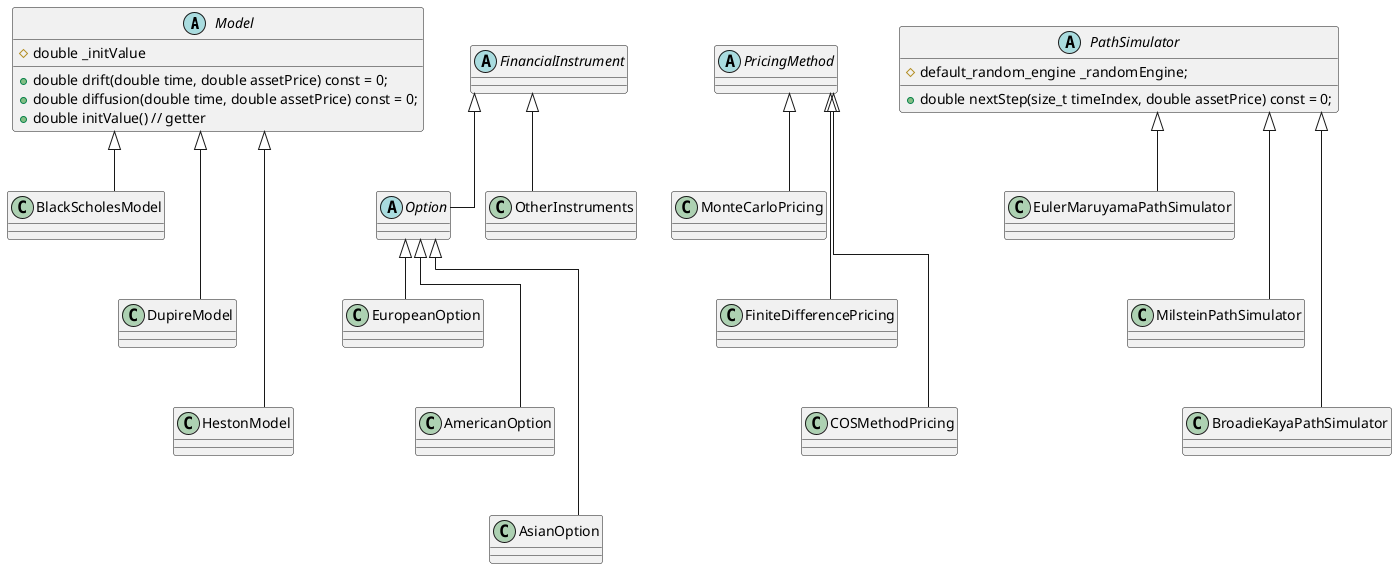 @startuml
top to bottom direction
skinparam linetype ortho

' ===== Model Hierarchy =====
abstract class Model {
    +double drift(double time, double assetPrice) const = 0;
    +double diffusion(double time, double assetPrice) const = 0;
    +double initValue() // getter
    #double _initValue
}
class BlackScholesModel
class DupireModel
class HestonModel

BlackScholesModel --|> Model
DupireModel       --|> Model
HestonModel       --|> Model

' Force vertical stacking for Model group
Model -[hidden]down- BlackScholesModel
BlackScholesModel -[hidden]down- DupireModel
DupireModel -[hidden]down- HestonModel

' ===== Financial Instrument Hierarchy =====
abstract class FinancialInstrument
abstract class Option
class EuropeanOption
class AmericanOption
class AsianOption
class OtherInstruments

FinancialInstrument <|-- Option
FinancialInstrument <|-- OtherInstruments
EuropeanOption --|> Option
AmericanOption --|> Option
AsianOption    --|> Option

' Force vertical stacking for FinancialInstrument group
FinancialInstrument -[hidden]down- Option
FinancialInstrument -[hidden]down- OtherInstruments
Option -[hidden]down- EuropeanOption
EuropeanOption -[hidden]down- AmericanOption
AmericanOption -[hidden]down- AsianOption

' ===== Pricing Method Hierarchy =====
abstract class PricingMethod
class MonteCarloPricing
class FiniteDifferencePricing
class COSMethodPricing

MonteCarloPricing       --|> PricingMethod
FiniteDifferencePricing --|> PricingMethod
COSMethodPricing        --|> PricingMethod

' Force vertical stacking for PricingMethod group
PricingMethod -[hidden]down- MonteCarloPricing
MonteCarloPricing -[hidden]down- FiniteDifferencePricing
FiniteDifferencePricing -[hidden]down- COSMethodPricing

' ===== Path Simulator Hierarchy =====
abstract class PathSimulator {
    +double nextStep(size_t timeIndex, double assetPrice) const = 0;
    #default_random_engine _randomEngine;
}
class EulerMaruyamaPathSimulator
class MilsteinPathSimulator
class BroadieKayaPathSimulator

EulerMaruyamaPathSimulator --|> PathSimulator
MilsteinPathSimulator      --|> PathSimulator
BroadieKayaPathSimulator   --|> PathSimulator

' Force vertical stacking for PathSimulator group
PathSimulator -[hidden]down- EulerMaruyamaPathSimulator
EulerMaruyamaPathSimulator -[hidden]down- MilsteinPathSimulator
MilsteinPathSimulator -[hidden]down- BroadieKayaPathSimulator

' ===== Horizontal spacing between hierarchies =====
Model -[hidden]right- FinancialInstrument
FinancialInstrument -[hidden]right- PricingMethod
PricingMethod -[hidden]right- PathSimulator

@enduml